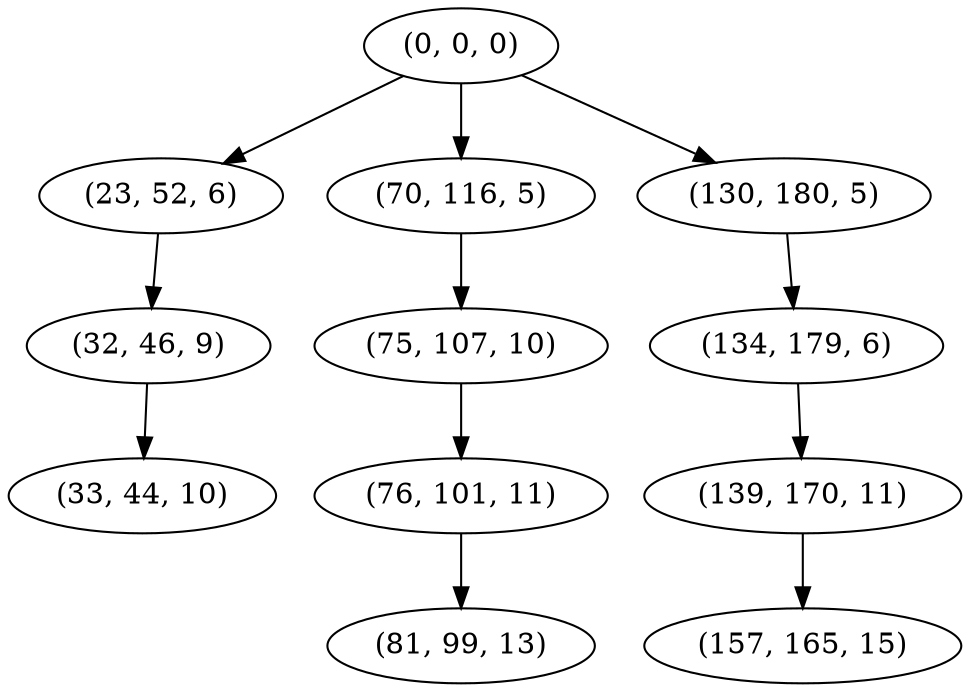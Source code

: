 digraph tree {
    "(0, 0, 0)";
    "(23, 52, 6)";
    "(32, 46, 9)";
    "(33, 44, 10)";
    "(70, 116, 5)";
    "(75, 107, 10)";
    "(76, 101, 11)";
    "(81, 99, 13)";
    "(130, 180, 5)";
    "(134, 179, 6)";
    "(139, 170, 11)";
    "(157, 165, 15)";
    "(0, 0, 0)" -> "(23, 52, 6)";
    "(0, 0, 0)" -> "(70, 116, 5)";
    "(0, 0, 0)" -> "(130, 180, 5)";
    "(23, 52, 6)" -> "(32, 46, 9)";
    "(32, 46, 9)" -> "(33, 44, 10)";
    "(70, 116, 5)" -> "(75, 107, 10)";
    "(75, 107, 10)" -> "(76, 101, 11)";
    "(76, 101, 11)" -> "(81, 99, 13)";
    "(130, 180, 5)" -> "(134, 179, 6)";
    "(134, 179, 6)" -> "(139, 170, 11)";
    "(139, 170, 11)" -> "(157, 165, 15)";
}
